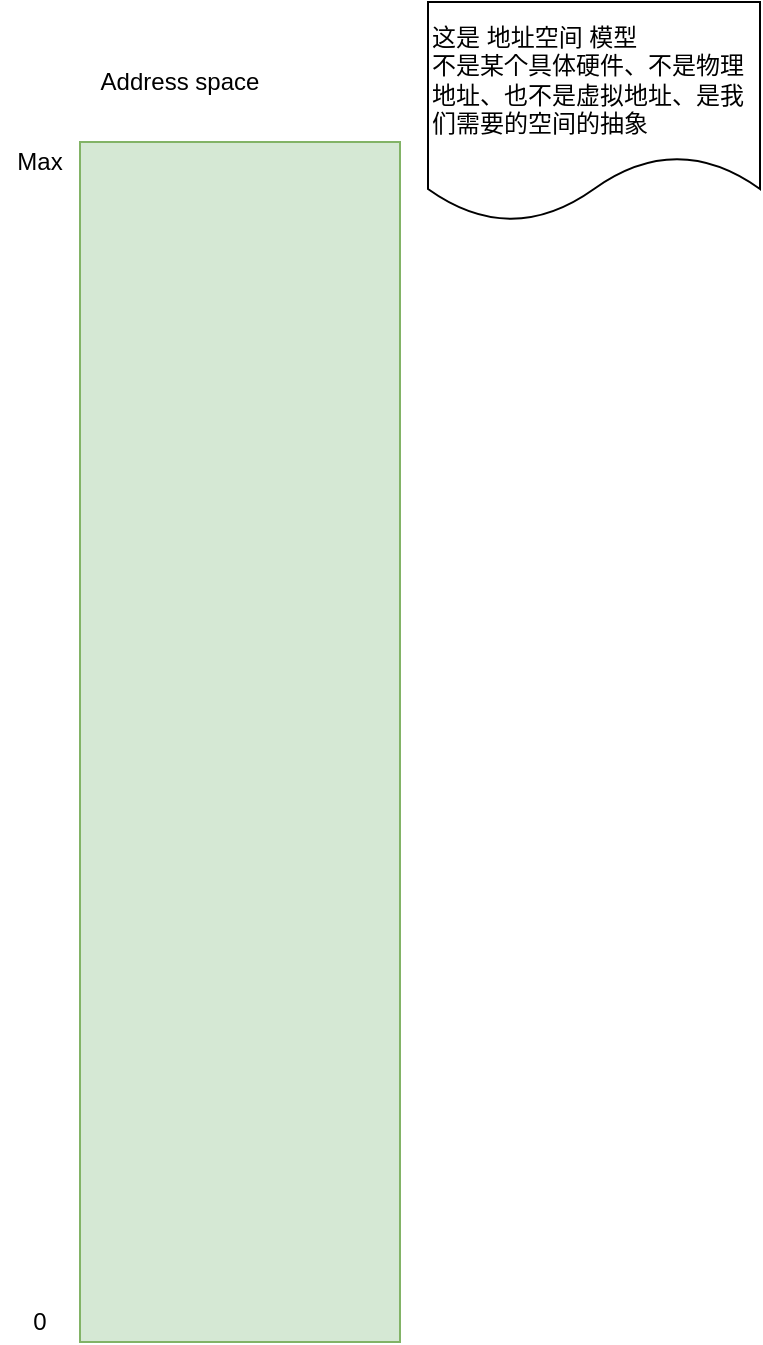 <mxfile version="14.8.2" type="github"><diagram id="Nd1OK8t5S2GLJ2tW5UEv" name="Page-1"><mxGraphModel dx="728" dy="776" grid="1" gridSize="10" guides="1" tooltips="1" connect="1" arrows="1" fold="1" page="1" pageScale="1" pageWidth="827" pageHeight="1169" math="0" shadow="0"><root><mxCell id="0"/><mxCell id="1" parent="0"/><mxCell id="JnhrVhVs-CSqteNVpt0T-1" value="" style="rounded=0;whiteSpace=wrap;html=1;fillColor=#d5e8d4;strokeColor=#82b366;" parent="1" vertex="1"><mxGeometry x="120" y="80" width="160" height="600" as="geometry"/></mxCell><mxCell id="JnhrVhVs-CSqteNVpt0T-3" value="Address space" style="text;html=1;strokeColor=none;fillColor=none;align=center;verticalAlign=middle;whiteSpace=wrap;rounded=0;" parent="1" vertex="1"><mxGeometry x="120" y="40" width="100" height="20" as="geometry"/></mxCell><mxCell id="JnhrVhVs-CSqteNVpt0T-4" value="0" style="text;html=1;strokeColor=none;fillColor=none;align=center;verticalAlign=middle;whiteSpace=wrap;rounded=0;" parent="1" vertex="1"><mxGeometry x="80" y="660" width="40" height="20" as="geometry"/></mxCell><mxCell id="JnhrVhVs-CSqteNVpt0T-5" value="Max" style="text;html=1;strokeColor=none;fillColor=none;align=center;verticalAlign=middle;whiteSpace=wrap;rounded=0;" parent="1" vertex="1"><mxGeometry x="80" y="80" width="40" height="20" as="geometry"/></mxCell><mxCell id="JnhrVhVs-CSqteNVpt0T-6" value="这是 地址空间 模型&lt;br&gt;不是某个具体硬件、不是物理地址、也不是虚拟地址、是我们需要的空间的抽象" style="shape=document;whiteSpace=wrap;html=1;boundedLbl=1;align=left;" parent="1" vertex="1"><mxGeometry x="294" y="10" width="166" height="110" as="geometry"/></mxCell></root></mxGraphModel></diagram></mxfile>